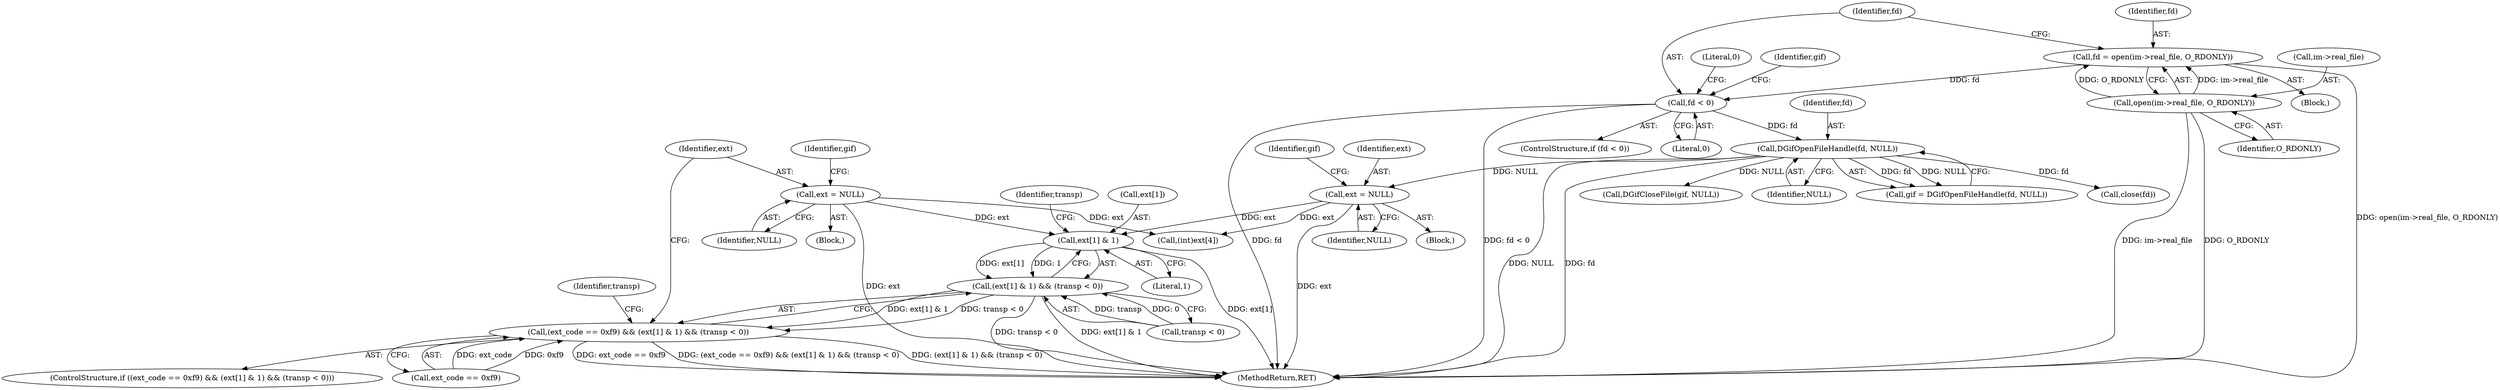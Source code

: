digraph "0_enlightment_1f9b0b32728803a1578e658cd0955df773e34f49@array" {
"1000383" [label="(Call,ext[1] & 1)"];
"1000399" [label="(Call,ext = NULL)"];
"1000365" [label="(Call,ext = NULL)"];
"1000188" [label="(Call,DGifOpenFileHandle(fd, NULL))"];
"1000181" [label="(Call,fd < 0)"];
"1000173" [label="(Call,fd = open(im->real_file, O_RDONLY))"];
"1000175" [label="(Call,open(im->real_file, O_RDONLY))"];
"1000382" [label="(Call,(ext[1] & 1) && (transp < 0))"];
"1000378" [label="(Call,(ext_code == 0xf9) && (ext[1] & 1) && (transp < 0))"];
"1000365" [label="(Call,ext = NULL)"];
"1000189" [label="(Identifier,fd)"];
"1000382" [label="(Call,(ext[1] & 1) && (transp < 0))"];
"1000401" [label="(Identifier,NULL)"];
"1000394" [label="(Call,(int)ext[4])"];
"1000727" [label="(MethodReturn,RET)"];
"1000182" [label="(Identifier,fd)"];
"1000179" [label="(Identifier,O_RDONLY)"];
"1000114" [label="(Block,)"];
"1000180" [label="(ControlStructure,if (fd < 0))"];
"1000722" [label="(Call,DGifCloseFile(gif, NULL))"];
"1000369" [label="(Identifier,gif)"];
"1000174" [label="(Identifier,fd)"];
"1000362" [label="(Block,)"];
"1000379" [label="(Call,ext_code == 0xf9)"];
"1000387" [label="(Literal,1)"];
"1000173" [label="(Call,fd = open(im->real_file, O_RDONLY))"];
"1000190" [label="(Identifier,NULL)"];
"1000376" [label="(Block,)"];
"1000186" [label="(Call,gif = DGifOpenFileHandle(fd, NULL))"];
"1000176" [label="(Call,im->real_file)"];
"1000187" [label="(Identifier,gif)"];
"1000388" [label="(Call,transp < 0)"];
"1000389" [label="(Identifier,transp)"];
"1000383" [label="(Call,ext[1] & 1)"];
"1000367" [label="(Identifier,NULL)"];
"1000366" [label="(Identifier,ext)"];
"1000377" [label="(ControlStructure,if ((ext_code == 0xf9) && (ext[1] & 1) && (transp < 0)))"];
"1000400" [label="(Identifier,ext)"];
"1000175" [label="(Call,open(im->real_file, O_RDONLY))"];
"1000183" [label="(Literal,0)"];
"1000195" [label="(Call,close(fd))"];
"1000378" [label="(Call,(ext_code == 0xf9) && (ext[1] & 1) && (transp < 0))"];
"1000403" [label="(Identifier,gif)"];
"1000185" [label="(Literal,0)"];
"1000181" [label="(Call,fd < 0)"];
"1000384" [label="(Call,ext[1])"];
"1000393" [label="(Identifier,transp)"];
"1000399" [label="(Call,ext = NULL)"];
"1000188" [label="(Call,DGifOpenFileHandle(fd, NULL))"];
"1000383" -> "1000382"  [label="AST: "];
"1000383" -> "1000387"  [label="CFG: "];
"1000384" -> "1000383"  [label="AST: "];
"1000387" -> "1000383"  [label="AST: "];
"1000389" -> "1000383"  [label="CFG: "];
"1000382" -> "1000383"  [label="CFG: "];
"1000383" -> "1000727"  [label="DDG: ext[1]"];
"1000383" -> "1000382"  [label="DDG: ext[1]"];
"1000383" -> "1000382"  [label="DDG: 1"];
"1000399" -> "1000383"  [label="DDG: ext"];
"1000365" -> "1000383"  [label="DDG: ext"];
"1000399" -> "1000376"  [label="AST: "];
"1000399" -> "1000401"  [label="CFG: "];
"1000400" -> "1000399"  [label="AST: "];
"1000401" -> "1000399"  [label="AST: "];
"1000403" -> "1000399"  [label="CFG: "];
"1000399" -> "1000727"  [label="DDG: ext"];
"1000399" -> "1000394"  [label="DDG: ext"];
"1000365" -> "1000362"  [label="AST: "];
"1000365" -> "1000367"  [label="CFG: "];
"1000366" -> "1000365"  [label="AST: "];
"1000367" -> "1000365"  [label="AST: "];
"1000369" -> "1000365"  [label="CFG: "];
"1000365" -> "1000727"  [label="DDG: ext"];
"1000188" -> "1000365"  [label="DDG: NULL"];
"1000365" -> "1000394"  [label="DDG: ext"];
"1000188" -> "1000186"  [label="AST: "];
"1000188" -> "1000190"  [label="CFG: "];
"1000189" -> "1000188"  [label="AST: "];
"1000190" -> "1000188"  [label="AST: "];
"1000186" -> "1000188"  [label="CFG: "];
"1000188" -> "1000727"  [label="DDG: NULL"];
"1000188" -> "1000727"  [label="DDG: fd"];
"1000188" -> "1000186"  [label="DDG: fd"];
"1000188" -> "1000186"  [label="DDG: NULL"];
"1000181" -> "1000188"  [label="DDG: fd"];
"1000188" -> "1000195"  [label="DDG: fd"];
"1000188" -> "1000722"  [label="DDG: NULL"];
"1000181" -> "1000180"  [label="AST: "];
"1000181" -> "1000183"  [label="CFG: "];
"1000182" -> "1000181"  [label="AST: "];
"1000183" -> "1000181"  [label="AST: "];
"1000185" -> "1000181"  [label="CFG: "];
"1000187" -> "1000181"  [label="CFG: "];
"1000181" -> "1000727"  [label="DDG: fd"];
"1000181" -> "1000727"  [label="DDG: fd < 0"];
"1000173" -> "1000181"  [label="DDG: fd"];
"1000173" -> "1000114"  [label="AST: "];
"1000173" -> "1000175"  [label="CFG: "];
"1000174" -> "1000173"  [label="AST: "];
"1000175" -> "1000173"  [label="AST: "];
"1000182" -> "1000173"  [label="CFG: "];
"1000173" -> "1000727"  [label="DDG: open(im->real_file, O_RDONLY)"];
"1000175" -> "1000173"  [label="DDG: im->real_file"];
"1000175" -> "1000173"  [label="DDG: O_RDONLY"];
"1000175" -> "1000179"  [label="CFG: "];
"1000176" -> "1000175"  [label="AST: "];
"1000179" -> "1000175"  [label="AST: "];
"1000175" -> "1000727"  [label="DDG: O_RDONLY"];
"1000175" -> "1000727"  [label="DDG: im->real_file"];
"1000382" -> "1000378"  [label="AST: "];
"1000382" -> "1000388"  [label="CFG: "];
"1000388" -> "1000382"  [label="AST: "];
"1000378" -> "1000382"  [label="CFG: "];
"1000382" -> "1000727"  [label="DDG: ext[1] & 1"];
"1000382" -> "1000727"  [label="DDG: transp < 0"];
"1000382" -> "1000378"  [label="DDG: ext[1] & 1"];
"1000382" -> "1000378"  [label="DDG: transp < 0"];
"1000388" -> "1000382"  [label="DDG: transp"];
"1000388" -> "1000382"  [label="DDG: 0"];
"1000378" -> "1000377"  [label="AST: "];
"1000378" -> "1000379"  [label="CFG: "];
"1000379" -> "1000378"  [label="AST: "];
"1000393" -> "1000378"  [label="CFG: "];
"1000400" -> "1000378"  [label="CFG: "];
"1000378" -> "1000727"  [label="DDG: ext_code == 0xf9"];
"1000378" -> "1000727"  [label="DDG: (ext_code == 0xf9) && (ext[1] & 1) && (transp < 0)"];
"1000378" -> "1000727"  [label="DDG: (ext[1] & 1) && (transp < 0)"];
"1000379" -> "1000378"  [label="DDG: ext_code"];
"1000379" -> "1000378"  [label="DDG: 0xf9"];
}
